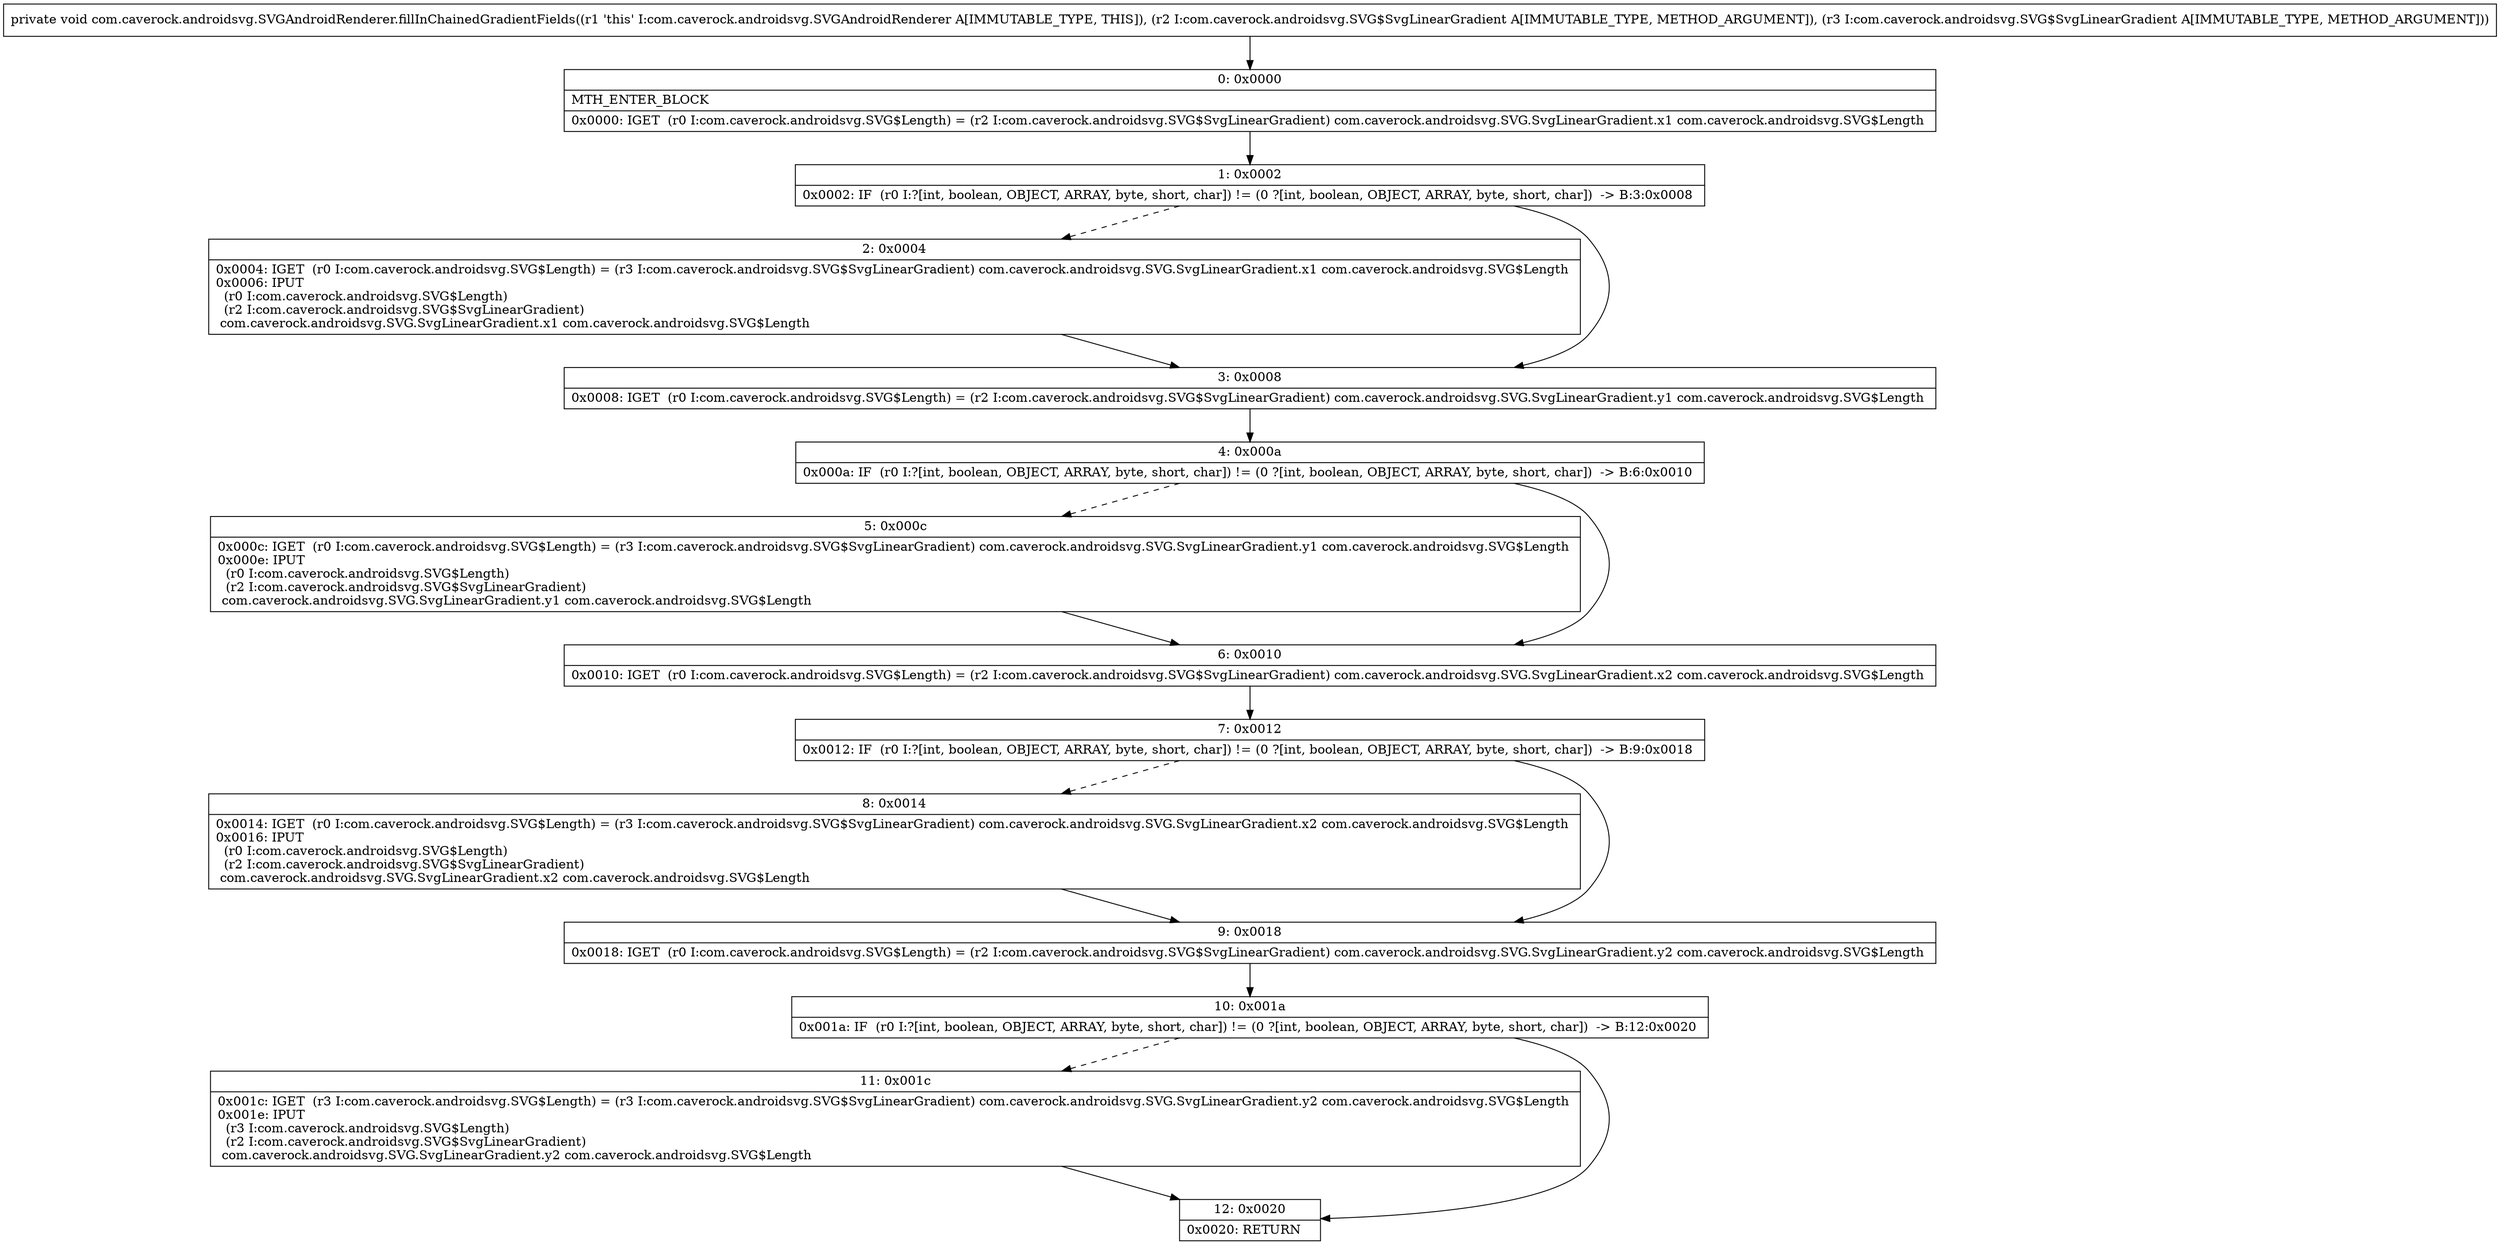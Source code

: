 digraph "CFG forcom.caverock.androidsvg.SVGAndroidRenderer.fillInChainedGradientFields(Lcom\/caverock\/androidsvg\/SVG$SvgLinearGradient;Lcom\/caverock\/androidsvg\/SVG$SvgLinearGradient;)V" {
Node_0 [shape=record,label="{0\:\ 0x0000|MTH_ENTER_BLOCK\l|0x0000: IGET  (r0 I:com.caverock.androidsvg.SVG$Length) = (r2 I:com.caverock.androidsvg.SVG$SvgLinearGradient) com.caverock.androidsvg.SVG.SvgLinearGradient.x1 com.caverock.androidsvg.SVG$Length \l}"];
Node_1 [shape=record,label="{1\:\ 0x0002|0x0002: IF  (r0 I:?[int, boolean, OBJECT, ARRAY, byte, short, char]) != (0 ?[int, boolean, OBJECT, ARRAY, byte, short, char])  \-\> B:3:0x0008 \l}"];
Node_2 [shape=record,label="{2\:\ 0x0004|0x0004: IGET  (r0 I:com.caverock.androidsvg.SVG$Length) = (r3 I:com.caverock.androidsvg.SVG$SvgLinearGradient) com.caverock.androidsvg.SVG.SvgLinearGradient.x1 com.caverock.androidsvg.SVG$Length \l0x0006: IPUT  \l  (r0 I:com.caverock.androidsvg.SVG$Length)\l  (r2 I:com.caverock.androidsvg.SVG$SvgLinearGradient)\l com.caverock.androidsvg.SVG.SvgLinearGradient.x1 com.caverock.androidsvg.SVG$Length \l}"];
Node_3 [shape=record,label="{3\:\ 0x0008|0x0008: IGET  (r0 I:com.caverock.androidsvg.SVG$Length) = (r2 I:com.caverock.androidsvg.SVG$SvgLinearGradient) com.caverock.androidsvg.SVG.SvgLinearGradient.y1 com.caverock.androidsvg.SVG$Length \l}"];
Node_4 [shape=record,label="{4\:\ 0x000a|0x000a: IF  (r0 I:?[int, boolean, OBJECT, ARRAY, byte, short, char]) != (0 ?[int, boolean, OBJECT, ARRAY, byte, short, char])  \-\> B:6:0x0010 \l}"];
Node_5 [shape=record,label="{5\:\ 0x000c|0x000c: IGET  (r0 I:com.caverock.androidsvg.SVG$Length) = (r3 I:com.caverock.androidsvg.SVG$SvgLinearGradient) com.caverock.androidsvg.SVG.SvgLinearGradient.y1 com.caverock.androidsvg.SVG$Length \l0x000e: IPUT  \l  (r0 I:com.caverock.androidsvg.SVG$Length)\l  (r2 I:com.caverock.androidsvg.SVG$SvgLinearGradient)\l com.caverock.androidsvg.SVG.SvgLinearGradient.y1 com.caverock.androidsvg.SVG$Length \l}"];
Node_6 [shape=record,label="{6\:\ 0x0010|0x0010: IGET  (r0 I:com.caverock.androidsvg.SVG$Length) = (r2 I:com.caverock.androidsvg.SVG$SvgLinearGradient) com.caverock.androidsvg.SVG.SvgLinearGradient.x2 com.caverock.androidsvg.SVG$Length \l}"];
Node_7 [shape=record,label="{7\:\ 0x0012|0x0012: IF  (r0 I:?[int, boolean, OBJECT, ARRAY, byte, short, char]) != (0 ?[int, boolean, OBJECT, ARRAY, byte, short, char])  \-\> B:9:0x0018 \l}"];
Node_8 [shape=record,label="{8\:\ 0x0014|0x0014: IGET  (r0 I:com.caverock.androidsvg.SVG$Length) = (r3 I:com.caverock.androidsvg.SVG$SvgLinearGradient) com.caverock.androidsvg.SVG.SvgLinearGradient.x2 com.caverock.androidsvg.SVG$Length \l0x0016: IPUT  \l  (r0 I:com.caverock.androidsvg.SVG$Length)\l  (r2 I:com.caverock.androidsvg.SVG$SvgLinearGradient)\l com.caverock.androidsvg.SVG.SvgLinearGradient.x2 com.caverock.androidsvg.SVG$Length \l}"];
Node_9 [shape=record,label="{9\:\ 0x0018|0x0018: IGET  (r0 I:com.caverock.androidsvg.SVG$Length) = (r2 I:com.caverock.androidsvg.SVG$SvgLinearGradient) com.caverock.androidsvg.SVG.SvgLinearGradient.y2 com.caverock.androidsvg.SVG$Length \l}"];
Node_10 [shape=record,label="{10\:\ 0x001a|0x001a: IF  (r0 I:?[int, boolean, OBJECT, ARRAY, byte, short, char]) != (0 ?[int, boolean, OBJECT, ARRAY, byte, short, char])  \-\> B:12:0x0020 \l}"];
Node_11 [shape=record,label="{11\:\ 0x001c|0x001c: IGET  (r3 I:com.caverock.androidsvg.SVG$Length) = (r3 I:com.caverock.androidsvg.SVG$SvgLinearGradient) com.caverock.androidsvg.SVG.SvgLinearGradient.y2 com.caverock.androidsvg.SVG$Length \l0x001e: IPUT  \l  (r3 I:com.caverock.androidsvg.SVG$Length)\l  (r2 I:com.caverock.androidsvg.SVG$SvgLinearGradient)\l com.caverock.androidsvg.SVG.SvgLinearGradient.y2 com.caverock.androidsvg.SVG$Length \l}"];
Node_12 [shape=record,label="{12\:\ 0x0020|0x0020: RETURN   \l}"];
MethodNode[shape=record,label="{private void com.caverock.androidsvg.SVGAndroidRenderer.fillInChainedGradientFields((r1 'this' I:com.caverock.androidsvg.SVGAndroidRenderer A[IMMUTABLE_TYPE, THIS]), (r2 I:com.caverock.androidsvg.SVG$SvgLinearGradient A[IMMUTABLE_TYPE, METHOD_ARGUMENT]), (r3 I:com.caverock.androidsvg.SVG$SvgLinearGradient A[IMMUTABLE_TYPE, METHOD_ARGUMENT])) }"];
MethodNode -> Node_0;
Node_0 -> Node_1;
Node_1 -> Node_2[style=dashed];
Node_1 -> Node_3;
Node_2 -> Node_3;
Node_3 -> Node_4;
Node_4 -> Node_5[style=dashed];
Node_4 -> Node_6;
Node_5 -> Node_6;
Node_6 -> Node_7;
Node_7 -> Node_8[style=dashed];
Node_7 -> Node_9;
Node_8 -> Node_9;
Node_9 -> Node_10;
Node_10 -> Node_11[style=dashed];
Node_10 -> Node_12;
Node_11 -> Node_12;
}


